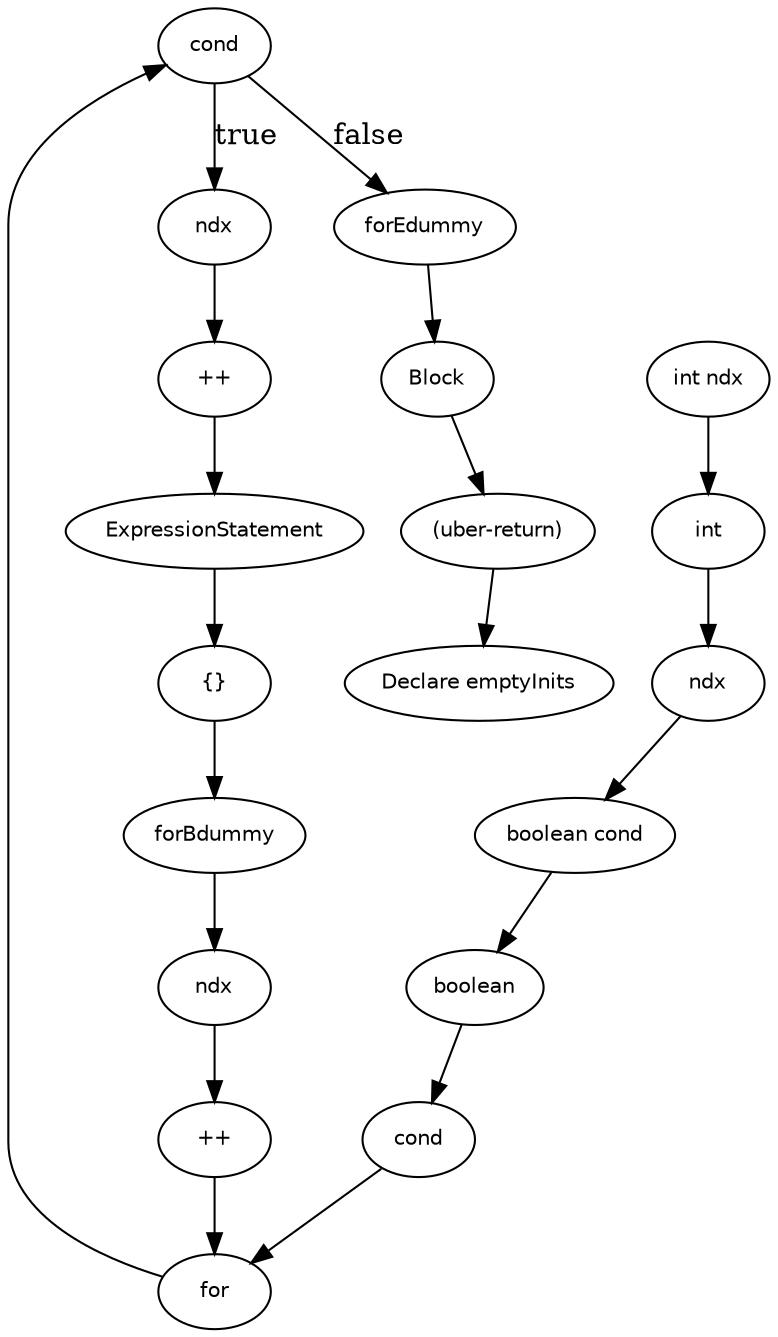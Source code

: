 digraph emptyInits {
  19 [
    label = Block,
    fontname = Helvetica,
    fontsize = 10
  ];
  18 [
    label = for,
    fontname = Helvetica,
    fontsize = 10
  ];
  17 [
    label = ndx,
    fontname = Helvetica,
    fontsize = 10
  ];
  16 [
    label = "++",
    fontname = Helvetica,
    fontsize = 10
  ];
  15 [
    label = ExpressionStatement,
    fontname = Helvetica,
    fontsize = 10
  ];
  14 [
    label = "{}",
    fontname = Helvetica,
    fontsize = 10
  ];
  13 [
    label = ndx,
    fontname = Helvetica,
    fontsize = 10
  ];
  12 [
    label = "++",
    fontname = Helvetica,
    fontsize = 10
  ];
  11 [
    label = cond,
    fontname = Helvetica,
    fontsize = 10
  ];
  10 [
    label = forEdummy,
    fontname = Helvetica,
    fontsize = 10
  ];
  9 [
    label = forBdummy,
    fontname = Helvetica,
    fontsize = 10
  ];
  8 [
    label = cond,
    fontname = Helvetica,
    fontsize = 10
  ];
  7 [
    label = boolean,
    fontname = Helvetica,
    fontsize = 10
  ];
  6 [
    label = "boolean cond",
    fontname = Helvetica,
    fontsize = 10
  ];
  5 [
    label = ndx,
    fontname = Helvetica,
    fontsize = 10
  ];
  4 [
    label = int,
    fontname = Helvetica,
    fontsize = 10
  ];
  3 [
    label = "int ndx",
    fontname = Helvetica,
    fontsize = 10
  ];
  2 [
    label = "(uber-return)",
    fontname = Helvetica,
    fontsize = 10
  ];
  0 [
    label = "Declare emptyInits",
    fontname = Helvetica,
    fontsize = 10
  ];
  3 -> 4 [
    label = ""
  ];
  15 -> 14 [
    label = ""
  ];
  17 -> 16 [
    label = ""
  ];
  2 -> 0 [
    label = ""
  ];
  11 -> 17 [
    label = true
  ];
  16 -> 15 [
    label = ""
  ];
  12 -> 18 [
    label = ""
  ];
  13 -> 12 [
    label = ""
  ];
  6 -> 7 [
    label = ""
  ];
  9 -> 13 [
    label = ""
  ];
  5 -> 6 [
    label = ""
  ];
  4 -> 5 [
    label = ""
  ];
  14 -> 9 [
    label = ""
  ];
  18 -> 11 [
    label = ""
  ];
  19 -> 2 [
    label = ""
  ];
  10 -> 19 [
    label = ""
  ];
  8 -> 18 [
    label = ""
  ];
  11 -> 10 [
    label = false
  ];
  7 -> 8 [
    label = ""
  ];
}

